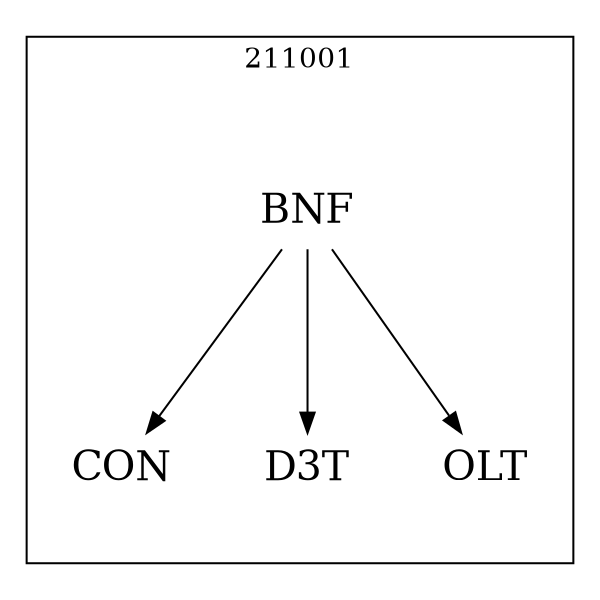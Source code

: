 strict digraph DAGS {
	size = "4,4!" ; ratio ="fill"; subgraph cluster_0{
			labeldoc = "t";
			label = "211001";node	[label= CON, shape = plaintext, fontsize=20] CON;node	[label= BNF, shape = plaintext, fontsize=20] BNF;node	[label= D3T, shape = plaintext, fontsize=20] D3T;node	[label= OLT, shape = plaintext, fontsize=20] OLT;
BNF->CON;
BNF->D3T;
BNF->OLT;
	}}
